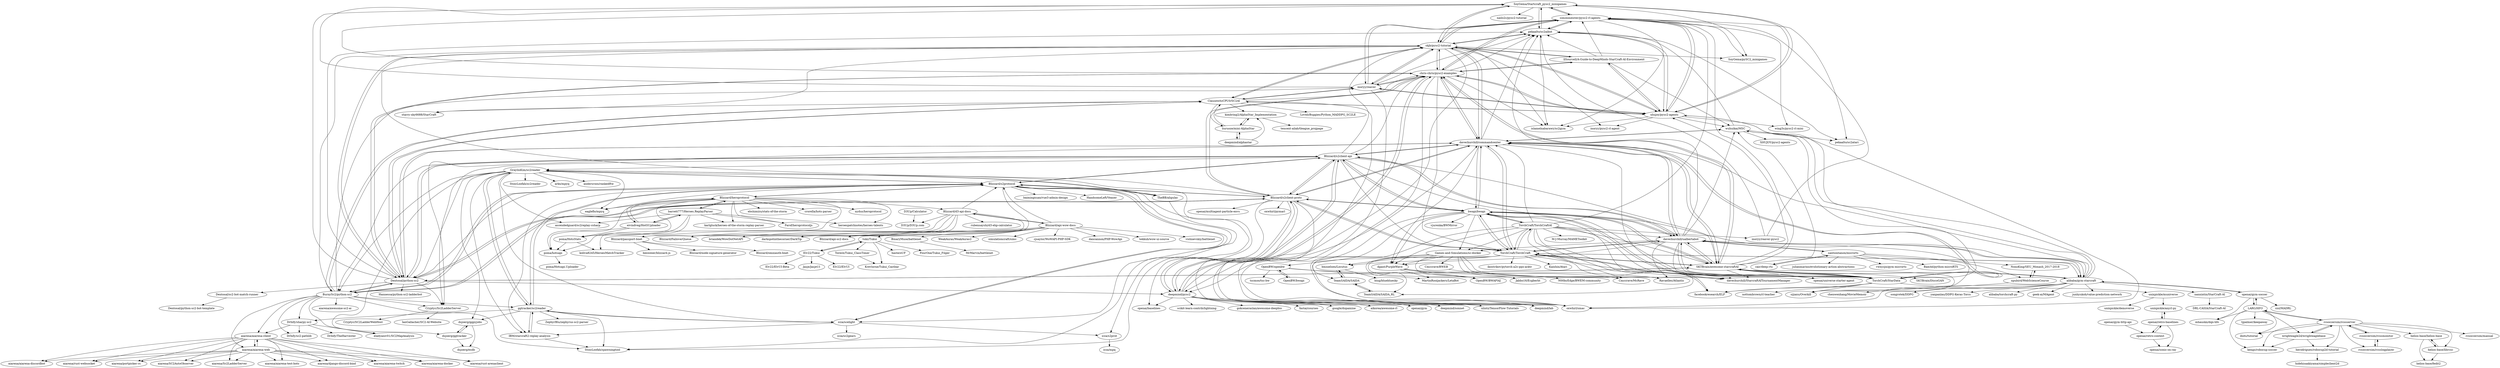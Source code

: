 digraph G {
"SoyGema/Startcraft_pysc2_minigames" -> "simonmeister/pysc2-rl-agents"
"SoyGema/Startcraft_pysc2_minigames" -> "pekaalto/sc2aibot"
"SoyGema/Startcraft_pysc2_minigames" -> "SoyGema/pySC2_minigames"
"SoyGema/Startcraft_pysc2_minigames" -> "skjb/pysc2-tutorial"
"SoyGema/Startcraft_pysc2_minigames" -> "nailo2c/pysc2-tutorial"
"SoyGema/Startcraft_pysc2_minigames" -> "xhujoy/pysc2-agents"
"wuhuikai/MSC" -> "XHUJOY/pysc2-agents"
"wuhuikai/MSC" -> "davechurchill/commandcenter"
"wuhuikai/MSC" -> "pekaalto/sc2aibot"
"wuhuikai/MSC" -> "pekaalto/sc2atari"
"Blizzard/s2client-api" -> "Blizzard/s2client-proto"
"Blizzard/s2client-api" -> "davechurchill/commandcenter"
"Blizzard/s2client-api" -> "deepmind/pysc2"
"Blizzard/s2client-api" -> "Blizzard/s2protocol"
"Blizzard/s2client-api" -> "bwapi/bwapi"
"Blizzard/s2client-api" -> "Dentosal/python-sc2"
"Blizzard/s2client-api" -> "skjb/pysc2-tutorial"
"Blizzard/s2client-api" -> "chris-chris/pysc2-examples"
"Blizzard/s2client-api" -> "davechurchill/ualbertabot"
"Blizzard/s2client-api" -> "TorchCraft/TorchCraft"
"Blizzard/s2client-api" -> "SKTBrain/awesome-starcraftAI"
"Blizzard/s2client-api" -> "TorchCraft/StarData"
"Blizzard/s2client-api" -> "BurnySc2/python-sc2"
"Blizzard/s2client-api" -> "Cryptyc/Sc2LadderServer"
"Blizzard/s2client-api" -> "GraylinKim/sc2reader"
"Blizzard/s2client-proto" -> "deepmind/pysc2"
"Blizzard/s2client-proto" -> "Blizzard/s2client-api"
"Blizzard/s2client-proto" -> "davechurchill/commandcenter"
"Blizzard/s2client-proto" -> "Dentosal/python-sc2"
"Blizzard/s2client-proto" -> "oxwhirl/smac" ["e"=1]
"Blizzard/s2client-proto" -> "chris-chris/pysc2-examples"
"Blizzard/s2client-proto" -> "bwapi/bwapi"
"Blizzard/s2client-proto" -> "Blizzard/s2protocol"
"Blizzard/s2client-proto" -> "TorchCraft/TorchCraft"
"Blizzard/s2client-proto" -> "oxwhirl/pymarl" ["e"=1]
"Blizzard/s2client-proto" -> "openai/baselines" ["e"=1]
"Blizzard/s2client-proto" -> "deepmind/lab" ["e"=1]
"Blizzard/s2client-proto" -> "skjb/pysc2-tutorial"
"Blizzard/s2client-proto" -> "openai/multiagent-particle-envs" ["e"=1]
"Blizzard/s2client-proto" -> "BurnySc2/python-sc2"
"alibaba/gym-starcraft" -> "TorchCraft/TorchCraft"
"alibaba/gym-starcraft" -> "alibaba/torchcraft-py"
"alibaba/gym-starcraft" -> "SKTBrain/awesome-starcraftAI"
"alibaba/gym-starcraft" -> "xhujoy/pysc2-agents"
"alibaba/gym-starcraft" -> "geek-ai/MAgent" ["e"=1]
"alibaba/gym-starcraft" -> "openai/gym-soccer"
"alibaba/gym-starcraft" -> "nanxintin/StarCraft-AI"
"alibaba/gym-starcraft" -> "facebookresearch/ELF" ["e"=1]
"alibaba/gym-starcraft" -> "oxwhirl/smac" ["e"=1]
"alibaba/gym-starcraft" -> "wuhuikai/MSC"
"alibaba/gym-starcraft" -> "davechurchill/ualbertabot"
"alibaba/gym-starcraft" -> "junhyukoh/value-prediction-network" ["e"=1]
"alibaba/gym-starcraft" -> "davechurchill/commandcenter"
"alibaba/gym-starcraft" -> "songrotek/DDPG" ["e"=1]
"alibaba/gym-starcraft" -> "yanpanlau/DDPG-Keras-Torcs" ["e"=1]
"Blizzard/d3-api-docs" -> "Blizzard/api-wow-docs"
"Blizzard/d3-api-docs" -> "Blizzard/api-sc2-docs"
"Blizzard/d3-api-docs" -> "Blizzard/s2protocol"
"Blizzard/d3-api-docs" -> "Blizzard/FailoverQueue"
"Blizzard/d3-api-docs" -> "rubensayshi/d3-ehp-calculator"
"Blizzard/d3-api-docs" -> "briandek/WowDotNetAPI"
"Blizzard/d3-api-docs" -> "Blizzard/passport-bnet"
"Blizzard/d3-api-docs" -> "D3Up/D3Up.com"
"Blizzard/d3-api-docs" -> "darkspotinthecorner/DarkTip"
"LARG/HFO" -> "openai/gym-soccer"
"LARG/HFO" -> "mhauskn/dqn-hfo"
"LARG/HFO" -> "rcsoccersim/rcssserver"
"LARG/HFO" -> "wrighteagle2d/wrighteaglebase"
"LARG/HFO" -> "ibots/tutorial"
"LARG/HFO" -> "kengz/robocup-soccer"
"LARG/HFO" -> "tjpalmer/keepaway"
"deepmind/pysc2" -> "Blizzard/s2client-proto"
"deepmind/pysc2" -> "Blizzard/s2client-api"
"deepmind/pysc2" -> "openai/baselines" ["e"=1]
"deepmind/pysc2" -> "deepmind/lab" ["e"=1]
"deepmind/pysc2" -> "aikorea/awesome-rl" ["e"=1]
"deepmind/pysc2" -> "openai/gym" ["e"=1]
"deepmind/pysc2" -> "deepmind/sonnet" ["e"=1]
"deepmind/pysc2" -> "chris-chris/pysc2-examples"
"deepmind/pysc2" -> "nlintz/TensorFlow-Tutorials" ["e"=1]
"deepmind/pysc2" -> "scikit-learn-contrib/lightning" ["e"=1]
"deepmind/pysc2" -> "gokceneraslan/awesome-deepbio" ["e"=1]
"deepmind/pysc2" -> "fastai/courses" ["e"=1]
"deepmind/pysc2" -> "oxwhirl/smac" ["e"=1]
"deepmind/pysc2" -> "davechurchill/commandcenter"
"deepmind/pysc2" -> "google/dopamine" ["e"=1]
"Dentosal/python-sc2" -> "BurnySc2/python-sc2"
"Dentosal/python-sc2" -> "skjb/pysc2-tutorial"
"Dentosal/python-sc2" -> "ClausewitzCPU0/SC2AI"
"Dentosal/python-sc2" -> "Blizzard/s2client-proto"
"Dentosal/python-sc2" -> "davechurchill/commandcenter"
"Dentosal/python-sc2" -> "deepmind/pysc2"
"Dentosal/python-sc2" -> "chris-chris/pysc2-examples"
"Dentosal/python-sc2" -> "Cryptyc/Sc2LadderServer"
"Dentosal/python-sc2" -> "Blizzard/s2client-api"
"Dentosal/python-sc2" -> "SKTBrain/awesome-starcraftAI"
"Dentosal/python-sc2" -> "SoyGema/Startcraft_pysc2_minigames"
"Dentosal/python-sc2" -> "Dentosal/sc2-bot-match-runner"
"Dentosal/python-sc2" -> "Hannessa/python-sc2-ladderbot"
"Dentosal/python-sc2" -> "pekaalto/sc2aibot"
"Dentosal/python-sc2" -> "Blizzard/s2protocol"
"davechurchill/commandcenter" -> "davechurchill/ualbertabot"
"davechurchill/commandcenter" -> "Blizzard/s2client-api"
"davechurchill/commandcenter" -> "SKTBrain/awesome-starcraftAI"
"davechurchill/commandcenter" -> "wuhuikai/MSC"
"davechurchill/commandcenter" -> "Blizzard/s2client-proto"
"davechurchill/commandcenter" -> "bwapi/bwapi"
"davechurchill/commandcenter" -> "Cryptyc/Sc2LadderServer"
"davechurchill/commandcenter" -> "skjb/pysc2-tutorial"
"davechurchill/commandcenter" -> "chris-chris/pysc2-examples"
"davechurchill/commandcenter" -> "TorchCraft/StarData"
"davechurchill/commandcenter" -> "TorchCraft/TorchCraft"
"davechurchill/commandcenter" -> "davechurchill/StarcraftAITournamentManager"
"davechurchill/commandcenter" -> "pekaalto/sc2aibot"
"davechurchill/commandcenter" -> "Dentosal/python-sc2"
"davechurchill/commandcenter" -> "dgant/PurpleWave"
"kimbring2/AlphaStar_Implementation" -> "liuruoze/mini-AlphaStar"
"kimbring2/AlphaStar_Implementation" -> "tencent-ailab/tleague_projpage" ["e"=1]
"skjb/pysc2-tutorial" -> "chris-chris/pysc2-examples"
"skjb/pysc2-tutorial" -> "xhujoy/pysc2-agents"
"skjb/pysc2-tutorial" -> "simonmeister/pysc2-rl-agents"
"skjb/pysc2-tutorial" -> "SoyGema/Startcraft_pysc2_minigames"
"skjb/pysc2-tutorial" -> "pekaalto/sc2aibot"
"skjb/pysc2-tutorial" -> "inoryy/reaver"
"skjb/pysc2-tutorial" -> "Dentosal/python-sc2"
"skjb/pysc2-tutorial" -> "ClausewitzCPU0/SC2AI"
"skjb/pysc2-tutorial" -> "SoyGema/pySC2_minigames"
"skjb/pysc2-tutorial" -> "davechurchill/commandcenter"
"skjb/pysc2-tutorial" -> "oxwhirl/smac" ["e"=1]
"skjb/pysc2-tutorial" -> "islamelnabarawy/sc2gym"
"skjb/pysc2-tutorial" -> "llSourcell/A-Guide-to-DeepMinds-StarCraft-AI-Environment"
"skjb/pysc2-tutorial" -> "inoryy/pysc2-rl-agent"
"skjb/pysc2-tutorial" -> "starry-sky6688/StarCraft" ["e"=1]
"ClausewitzCPU0/SC2AI" -> "skjb/pysc2-tutorial"
"ClausewitzCPU0/SC2AI" -> "Dentosal/python-sc2"
"ClausewitzCPU0/SC2AI" -> "BurnySc2/python-sc2"
"ClausewitzCPU0/SC2AI" -> "xhujoy/pysc2-agents"
"ClausewitzCPU0/SC2AI" -> "inoryy/reaver"
"ClausewitzCPU0/SC2AI" -> "liuruoze/mini-AlphaStar"
"ClausewitzCPU0/SC2AI" -> "kimbring2/AlphaStar_Implementation"
"ClausewitzCPU0/SC2AI" -> "oxwhirl/smac" ["e"=1]
"ClausewitzCPU0/SC2AI" -> "starry-sky6688/StarCraft" ["e"=1]
"ClausewitzCPU0/SC2AI" -> "LovelyBuggies/Python_MADDPG_SC2LE"
"ClausewitzCPU0/SC2AI" -> "chris-chris/pysc2-examples"
"BurnySc2/python-sc2" -> "DrInfy/sharpy-sc2"
"BurnySc2/python-sc2" -> "Dentosal/python-sc2"
"BurnySc2/python-sc2" -> "ClausewitzCPU0/SC2AI"
"BurnySc2/python-sc2" -> "aiarena/aiarena-web"
"BurnySc2/python-sc2" -> "eladyaniv01/SC2MapAnalysis"
"BurnySc2/python-sc2" -> "ggtracker/sc2reader"
"BurnySc2/python-sc2" -> "aiarena/aiarena-client"
"BurnySc2/python-sc2" -> "StoicLoofah/spawningtool"
"BurnySc2/python-sc2" -> "skjb/pysc2-tutorial"
"BurnySc2/python-sc2" -> "Blizzard/s2protocol"
"BurnySc2/python-sc2" -> "Blizzard/s2client-proto"
"BurnySc2/python-sc2" -> "Cryptyc/Sc2LadderServer"
"BurnySc2/python-sc2" -> "aiarena/awesome-sc2-ai"
"BurnySc2/python-sc2" -> "DrInfy/sc2-pathlib"
"BurnySc2/python-sc2" -> "inoryy/reaver"
"bwapi/bwapi" -> "davechurchill/ualbertabot"
"bwapi/bwapi" -> "TorchCraft/TorchCraft"
"bwapi/bwapi" -> "davechurchill/commandcenter"
"bwapi/bwapi" -> "SKTBrain/awesome-starcraftAI"
"bwapi/bwapi" -> "Blizzard/s2client-api"
"bwapi/bwapi" -> "Blizzard/s2client-proto"
"bwapi/bwapi" -> "deepmind/pysc2"
"bwapi/bwapi" -> "vjurenka/BWMirror"
"bwapi/bwapi" -> "OpenBW/openbw"
"bwapi/bwapi" -> "TorchCraft/StarData"
"bwapi/bwapi" -> "Games-and-Simulations/sc-docker"
"bwapi/bwapi" -> "TorchCraft/TorchCraftAI"
"bwapi/bwapi" -> "dgant/PurpleWave"
"bwapi/bwapi" -> "davechurchill/StarcraftAITournamentManager"
"bwapi/bwapi" -> "alibaba/gym-starcraft"
"Blizzard/heroprotocol" -> "barrett777/Heroes.ReplayParser"
"Blizzard/heroprotocol" -> "Farof/heroprotocoljs"
"Blizzard/heroprotocol" -> "eivindveg/HotSUploader"
"Blizzard/heroprotocol" -> "poma/HotsStats"
"Blizzard/heroprotocol" -> "heroespatchnotes/heroes-talents"
"Blizzard/heroprotocol" -> "poma/hotsapi"
"Blizzard/heroprotocol" -> "Blizzard/s2protocol"
"Blizzard/heroprotocol" -> "nydus/heroprotocol"
"Blizzard/heroprotocol" -> "ebshimizu/stats-of-the-storm"
"Blizzard/heroprotocol" -> "koliva8245/HeroesMatchTracker"
"Blizzard/heroprotocol" -> "crorella/hots-parser"
"Blizzard/heroprotocol" -> "eagleflo/mpyq"
"Blizzard/heroprotocol" -> "Blizzard/d3-api-docs"
"Blizzard/heroprotocol" -> "karlgluck/heroes-of-the-storm-replay-parser"
"OpenBW/openbw" -> "OpenBW/bwapi"
"OpenBW/openbw" -> "OpenBW/BWAPI4J"
"OpenBW/openbw" -> "MartinRooijackers/LetaBot"
"OpenBW/openbw" -> "tscmoo/tsc-bw"
"TorchCraft/TorchCraft" -> "SKTBrain/awesome-starcraftAI"
"TorchCraft/TorchCraft" -> "bwapi/bwapi"
"TorchCraft/TorchCraft" -> "TorchCraft/StarData"
"TorchCraft/TorchCraft" -> "alibaba/gym-starcraft"
"TorchCraft/TorchCraft" -> "facebookresearch/ELF" ["e"=1]
"TorchCraft/TorchCraft" -> "davechurchill/ualbertabot"
"TorchCraft/TorchCraft" -> "davechurchill/commandcenter"
"TorchCraft/TorchCraft" -> "TorchCraft/TorchCraftAI"
"TorchCraft/TorchCraft" -> "bmnielsen/Locutus"
"TorchCraft/TorchCraft" -> "ikostrikov/pytorch-a2c-ppo-acktr" ["e"=1]
"TorchCraft/TorchCraft" -> "Blizzard/s2client-proto"
"TorchCraft/TorchCraft" -> "deepmind/pysc2"
"TorchCraft/TorchCraft" -> "openai/universe-starter-agent" ["e"=1]
"TorchCraft/TorchCraft" -> "deepmind/lab" ["e"=1]
"TorchCraft/TorchCraft" -> "Kaixhin/Atari" ["e"=1]
"TheBB/aligulac" -> "icza/scelight"
"TheBB/aligulac" -> "GraylinKim/sc2reader"
"TeamSAIDA/SAIDA" -> "bmnielsen/Locutus"
"TeamSAIDA/SAIDA" -> "TeamSAIDA/SAIDA_RL"
"bmnielsen/Locutus" -> "TeamSAIDA/SAIDA"
"bmnielsen/Locutus" -> "biug/bluebluesky"
"dgant/PurpleWave" -> "Cmccrave/McRave"
"dgant/PurpleWave" -> "Jabbo16/Ecgberht"
"dgant/PurpleWave" -> "MartinRooijackers/LetaBot"
"dgant/PurpleWave" -> "Ravaelles/Atlantis"
"dgant/PurpleWave" -> "OpenBW/BWAPI4J"
"TorchCraft/StarData" -> "TorchCraft/TorchCraft"
"TorchCraft/StarData" -> "davechurchill/commandcenter"
"TorchCraft/StarData" -> "wuhuikai/MSC"
"TorchCraft/StarData" -> "SKTBrain/awesome-starcraftAI"
"TorchCraft/StarData" -> "facebookresearch/ELF" ["e"=1]
"TorchCraft/StarData" -> "davechurchill/ualbertabot"
"TorchCraft/StarData" -> "bwapi/bwapi"
"TorchCraft/StarData" -> "unixpickle/muniverse"
"TorchCraft/StarData" -> "nottombrown/rl-teacher" ["e"=1]
"TorchCraft/StarData" -> "sijiaxu/Overkill"
"IBM/starcraft2-replay-analysis" -> "ggtracker/sc2reader"
"IBM/starcraft2-replay-analysis" -> "StoicLoofah/spawningtool"
"unixpickle/muniverse" -> "unixpickle/demoverse"
"unixpickle/muniverse" -> "unixpickle/anyrl-py"
"liuruoze/mini-AlphaStar" -> "kimbring2/AlphaStar_Implementation"
"liuruoze/mini-AlphaStar" -> "deepmind/alphastar"
"liuruoze/mini-AlphaStar" -> "ClausewitzCPU0/SC2AI"
"NonoKing/SEU_Monash_2017-2018" -> "npubird/WebScienceCourse"
"npubird/WebScienceCourse" -> "NonoKing/SEU_Monash_2017-2018"
"npubird/WebScienceCourse" -> "chenwenhang/MovieMemoir"
"wrighteagle2d/wrighteaglebase" -> "herodrigues/robocup2d-tutorial"
"wrighteagle2d/wrighteaglebase" -> "kengz/robocup-soccer"
"wrighteagle2d/wrighteaglebase" -> "rcsoccersim/rcssserver"
"openai/gym-http-api" -> "openai/retro-contest"
"chris-chris/pysc2-examples" -> "skjb/pysc2-tutorial"
"chris-chris/pysc2-examples" -> "xhujoy/pysc2-agents"
"chris-chris/pysc2-examples" -> "simonmeister/pysc2-rl-agents"
"chris-chris/pysc2-examples" -> "pekaalto/sc2aibot"
"chris-chris/pysc2-examples" -> "llSourcell/A-Guide-to-DeepMinds-StarCraft-AI-Environment"
"chris-chris/pysc2-examples" -> "deepmind/pysc2"
"chris-chris/pysc2-examples" -> "davechurchill/commandcenter"
"chris-chris/pysc2-examples" -> "inoryy/reaver"
"chris-chris/pysc2-examples" -> "SoyGema/Startcraft_pysc2_minigames"
"chris-chris/pysc2-examples" -> "Blizzard/s2client-proto"
"chris-chris/pysc2-examples" -> "SKTBrain/awesome-starcraftAI"
"chris-chris/pysc2-examples" -> "oxwhirl/smac" ["e"=1]
"chris-chris/pysc2-examples" -> "Dentosal/python-sc2"
"chris-chris/pysc2-examples" -> "TorchCraft/TorchCraft"
"chris-chris/pysc2-examples" -> "islamelnabarawy/sc2gym"
"santiontanon/microrts" -> "vwxyzjn/gym-microrts"
"santiontanon/microrts" -> "npubird/WebScienceCourse"
"santiontanon/microrts" -> "Bam4d/python-microRTS"
"santiontanon/microrts" -> "cair/deep-rts"
"santiontanon/microrts" -> "NonoKing/SEU_Monash_2017-2018"
"santiontanon/microrts" -> "julianmarino/evolutionary-action-abstractions"
"santiontanon/microrts" -> "davechurchill/ualbertabot"
"SKTBrain/awesome-starcraftAI" -> "davechurchill/commandcenter"
"SKTBrain/awesome-starcraftAI" -> "TorchCraft/TorchCraft"
"SKTBrain/awesome-starcraftAI" -> "davechurchill/ualbertabot"
"SKTBrain/awesome-starcraftAI" -> "bwapi/bwapi"
"SKTBrain/awesome-starcraftAI" -> "chris-chris/pysc2-examples"
"SKTBrain/awesome-starcraftAI" -> "alibaba/gym-starcraft"
"SKTBrain/awesome-starcraftAI" -> "TorchCraft/StarData"
"SKTBrain/awesome-starcraftAI" -> "sijiaxu/Overkill"
"SKTBrain/awesome-starcraftAI" -> "openai/universe-starter-agent" ["e"=1]
"SKTBrain/awesome-starcraftAI" -> "wuhuikai/MSC"
"SKTBrain/awesome-starcraftAI" -> "simonmeister/pysc2-rl-agents"
"SKTBrain/awesome-starcraftAI" -> "davechurchill/StarcraftAITournamentManager"
"SKTBrain/awesome-starcraftAI" -> "SKTBrain/DiscoGAN" ["e"=1]
"SKTBrain/awesome-starcraftAI" -> "Dentosal/python-sc2"
"SKTBrain/awesome-starcraftAI" -> "xhujoy/pysc2-agents"
"Elv22/Tukui" -> "tukz/Tukui"
"Elv22/Tukui" -> "Elv22/ElvUI-Beta"
"Elv22/Tukui" -> "Jasje/JasjeUI"
"Elv22/Tukui" -> "Elv22/ElvUI"
"simonmeister/pysc2-rl-agents" -> "pekaalto/sc2aibot"
"simonmeister/pysc2-rl-agents" -> "SoyGema/Startcraft_pysc2_minigames"
"simonmeister/pysc2-rl-agents" -> "xhujoy/pysc2-agents"
"simonmeister/pysc2-rl-agents" -> "pekaalto/sc2atari"
"simonmeister/pysc2-rl-agents" -> "skjb/pysc2-tutorial"
"simonmeister/pysc2-rl-agents" -> "islamelnabarawy/sc2gym"
"simonmeister/pysc2-rl-agents" -> "SoyGema/pySC2_minigames"
"simonmeister/pysc2-rl-agents" -> "chris-chris/pysc2-examples"
"simonmeister/pysc2-rl-agents" -> "inoryy/reaver"
"simonmeister/pysc2-rl-agents" -> "wing3s/pysc2-rl-mini"
"inoryy/reaver-pysc2" -> "simonmeister/pysc2-rl-agents"
"inoryy/reaver-pysc2" -> "pekaalto/sc2aibot"
"xhujoy/pysc2-agents" -> "pekaalto/sc2aibot"
"xhujoy/pysc2-agents" -> "skjb/pysc2-tutorial"
"xhujoy/pysc2-agents" -> "simonmeister/pysc2-rl-agents"
"xhujoy/pysc2-agents" -> "chris-chris/pysc2-examples"
"xhujoy/pysc2-agents" -> "islamelnabarawy/sc2gym"
"xhujoy/pysc2-agents" -> "SoyGema/Startcraft_pysc2_minigames"
"xhujoy/pysc2-agents" -> "llSourcell/A-Guide-to-DeepMinds-StarCraft-AI-Environment"
"xhujoy/pysc2-agents" -> "wuhuikai/MSC"
"xhujoy/pysc2-agents" -> "ClausewitzCPU0/SC2AI"
"xhujoy/pysc2-agents" -> "inoryy/pysc2-rl-agent"
"xhujoy/pysc2-agents" -> "inoryy/reaver"
"xhujoy/pysc2-agents" -> "oxwhirl/smac" ["e"=1]
"xhujoy/pysc2-agents" -> "wing3s/pysc2-rl-mini"
"openai/gym-soccer" -> "LARG/HFO"
"openai/gym-soccer" -> "sisl/MADRL" ["e"=1]
"openai/gym-soccer" -> "mhauskn/dqn-hfo"
"openai/gym-soccer" -> "alibaba/gym-starcraft"
"Cryptyc/Sc2LadderServer" -> "Cryptyc/SC2LadderWebHost"
"Cryptyc/Sc2LadderServer" -> "IanGallacher/SC2-AI-Website"
"ggtracker/sc2reader" -> "StoicLoofah/spawningtool"
"ggtracker/sc2reader" -> "IBM/starcraft2-replay-analysis"
"ggtracker/sc2reader" -> "icza/scelight"
"ggtracker/sc2reader" -> "GraylinKim/sc2reader"
"ggtracker/sc2reader" -> "Blizzard/s2protocol"
"ggtracker/sc2reader" -> "DrInfy/sharpy-sc2"
"ggtracker/sc2reader" -> "ZephyrBlu/zephyrus-sc2-parser"
"ggtracker/sc2reader" -> "dsjoerg/ggpyjobs"
"icza/scelight" -> "icza/sc2gears"
"icza/scelight" -> "ggtracker/sc2reader"
"icza/scelight" -> "icza/s2prot"
"icza/scelight" -> "IBM/starcraft2-replay-analysis"
"icza/scelight" -> "Blizzard/s2protocol"
"Blizzard/s2protocol" -> "GraylinKim/sc2reader"
"Blizzard/s2protocol" -> "ggtracker/sc2reader"
"Blizzard/s2protocol" -> "icza/scelight"
"Blizzard/s2protocol" -> "Blizzard/api-sc2-docs"
"Blizzard/s2protocol" -> "Blizzard/s2client-api"
"Blizzard/s2protocol" -> "Blizzard/s2client-proto"
"Blizzard/s2protocol" -> "icza/s2prot"
"Blizzard/s2protocol" -> "BurnySc2/python-sc2"
"Blizzard/s2protocol" -> "IBM/starcraft2-replay-analysis"
"Blizzard/s2protocol" -> "eagleflo/mpyq"
"Blizzard/s2protocol" -> "baimingxuan/vue3-admin-design" ["e"=1]
"Blizzard/s2protocol" -> "StoicLoofah/spawningtool"
"Blizzard/s2protocol" -> "HandsomeLeft/Veaser" ["e"=1]
"Blizzard/s2protocol" -> "Blizzard/heroprotocol"
"Blizzard/s2protocol" -> "TheBB/aligulac"
"davechurchill/ualbertabot" -> "davechurchill/commandcenter"
"davechurchill/ualbertabot" -> "bwapi/bwapi"
"davechurchill/ualbertabot" -> "SKTBrain/awesome-starcraftAI"
"davechurchill/ualbertabot" -> "TorchCraft/TorchCraft"
"davechurchill/ualbertabot" -> "davechurchill/StarcraftAITournamentManager"
"davechurchill/ualbertabot" -> "Ravaelles/Atlantis"
"davechurchill/ualbertabot" -> "santiontanon/microrts"
"davechurchill/ualbertabot" -> "dgant/PurpleWave"
"davechurchill/ualbertabot" -> "sijiaxu/Overkill"
"davechurchill/ualbertabot" -> "Games-and-Simulations/sc-docker"
"davechurchill/ualbertabot" -> "pekaalto/sc2aibot"
"davechurchill/ualbertabot" -> "alibaba/gym-starcraft"
"davechurchill/ualbertabot" -> "wuhuikai/MSC"
"davechurchill/ualbertabot" -> "TorchCraft/StarData"
"davechurchill/ualbertabot" -> "Blizzard/s2client-api"
"pekaalto/sc2aibot" -> "simonmeister/pysc2-rl-agents"
"pekaalto/sc2aibot" -> "pekaalto/sc2atari"
"pekaalto/sc2aibot" -> "xhujoy/pysc2-agents"
"pekaalto/sc2aibot" -> "islamelnabarawy/sc2gym"
"pekaalto/sc2aibot" -> "SoyGema/Startcraft_pysc2_minigames"
"pekaalto/sc2aibot" -> "skjb/pysc2-tutorial"
"nanxintin/StarCraft-AI" -> "DRL-CASIA/StarCraft-AI"
"Blizzard/api-wow-docs" -> "Blizzard/d3-api-docs"
"Blizzard/api-wow-docs" -> "Blizzard/api-sc2-docs"
"Blizzard/api-wow-docs" -> "Blizzard/passport-bnet"
"Blizzard/api-wow-docs" -> "darkspotinthecorner/DarkTip"
"Blizzard/api-wow-docs" -> "tekkub/wow-ui-source" ["e"=1]
"Blizzard/api-wow-docs" -> "BinaryMuse/battlenet"
"Blizzard/api-wow-docs" -> "briandek/WowDotNetAPI"
"Blizzard/api-wow-docs" -> "vishnevskiy/battlenet"
"Blizzard/api-wow-docs" -> "Blizzard/FailoverQueue"
"Blizzard/api-wow-docs" -> "tukz/Tukui"
"Blizzard/api-wow-docs" -> "Blizzard/s2protocol"
"Blizzard/api-wow-docs" -> "WeakAuras/WeakAuras2" ["e"=1]
"Blizzard/api-wow-docs" -> "simulationcraft/simc" ["e"=1]
"Blizzard/api-wow-docs" -> "cjsaylor/WoWAPI-PHP-SDK"
"Blizzard/api-wow-docs" -> "dancannon/PHP-WowApi"
"deepmind/alphastar" -> "liuruoze/mini-AlphaStar"
"deepmind/alphastar" -> "kimbring2/AlphaStar_Implementation"
"GraylinKim/sc2reader" -> "Blizzard/s2protocol"
"GraylinKim/sc2reader" -> "ggtracker/sc2reader"
"GraylinKim/sc2reader" -> "ascendedguard/sc2replay-csharp"
"GraylinKim/sc2reader" -> "StoicLoofah/spawningtool"
"GraylinKim/sc2reader" -> "dsjoerg/ggpyjobs"
"GraylinKim/sc2reader" -> "IBM/starcraft2-replay-analysis"
"GraylinKim/sc2reader" -> "dsjoerg/ggtracker"
"GraylinKim/sc2reader" -> "TheBB/aligulac"
"GraylinKim/sc2reader" -> "icza/scelight"
"GraylinKim/sc2reader" -> "eagleflo/mpyq"
"GraylinKim/sc2reader" -> "arkx/mpyq"
"GraylinKim/sc2reader" -> "BurnySc2/python-sc2"
"GraylinKim/sc2reader" -> "andersroos/rankedftw"
"GraylinKim/sc2reader" -> "Dentosal/python-sc2"
"GraylinKim/sc2reader" -> "StoicLoofah/sc2reader"
"icza/s2prot" -> "icza/mpq"
"llSourcell/A-Guide-to-DeepMinds-StarCraft-AI-Environment" -> "xhujoy/pysc2-agents"
"llSourcell/A-Guide-to-DeepMinds-StarCraft-AI-Environment" -> "pekaalto/sc2aibot"
"llSourcell/A-Guide-to-DeepMinds-StarCraft-AI-Environment" -> "chris-chris/pysc2-examples"
"llSourcell/A-Guide-to-DeepMinds-StarCraft-AI-Environment" -> "skjb/pysc2-tutorial"
"llSourcell/A-Guide-to-DeepMinds-StarCraft-AI-Environment" -> "simonmeister/pysc2-rl-agents"
"llSourcell/A-Guide-to-DeepMinds-StarCraft-AI-Environment" -> "wuhuikai/MSC"
"poma/HotsStats" -> "poma/hotsapi"
"poma/HotsStats" -> "koliva8245/HeroesMatchTracker"
"TorchCraft/TorchCraftAI" -> "TorchCraft/TorchCraft"
"TorchCraft/TorchCraftAI" -> "dgant/PurpleWave"
"TorchCraft/TorchCraftAI" -> "Games-and-Simulations/sc-docker"
"TorchCraft/TorchCraftAI" -> "bwapi/bwapi"
"TorchCraft/TorchCraftAI" -> "TeamSAIDA/SAIDA"
"TorchCraft/TorchCraftAI" -> "davechurchill/commandcenter"
"TorchCraft/TorchCraftAI" -> "SKTBrain/awesome-starcraftAI"
"TorchCraft/TorchCraftAI" -> "TeamSAIDA/SAIDA_RL"
"TorchCraft/TorchCraftAI" -> "davechurchill/ualbertabot"
"TorchCraft/TorchCraftAI" -> "inoryy/reaver-pysc2"
"TorchCraft/TorchCraftAI" -> "Cmccrave/McRave"
"TorchCraft/TorchCraftAI" -> "M-J-Murray/MAMEToolkit" ["e"=1]
"TorchCraft/TorchCraftAI" -> "facebookresearch/ELF" ["e"=1]
"TorchCraft/TorchCraftAI" -> "simonmeister/pysc2-rl-agents"
"TorchCraft/TorchCraftAI" -> "TorchCraft/StarData"
"Blizzard/passport-bnet" -> "Blizzard/omniauth-bnet"
"Blizzard/passport-bnet" -> "benweier/blizzard.js"
"Blizzard/passport-bnet" -> "Blizzard/node-signature-generator"
"herodrigues/robocup2d-tutorial" -> "hidehisaakiyama/simpleclient2d"
"openai/retro-baselines" -> "openai/retro-contest"
"openai/retro-baselines" -> "openai/sonic-on-ray"
"openai/retro-baselines" -> "unixpickle/anyrl-py"
"unixpickle/anyrl-py" -> "openai/retro-baselines"
"cair/deep-rts" -> "santiontanon/microrts"
"barrett777/Heroes.ReplayParser" -> "Blizzard/heroprotocol"
"barrett777/Heroes.ReplayParser" -> "eivindveg/HotSUploader"
"barrett777/Heroes.ReplayParser" -> "karlgluck/heroes-of-the-storm-replay-parser"
"barrett777/Heroes.ReplayParser" -> "Farof/heroprotocoljs"
"barrett777/Heroes.ReplayParser" -> "poma/HotsStats"
"barrett777/Heroes.ReplayParser" -> "heroespatchnotes/heroes-talents"
"barrett777/Heroes.ReplayParser" -> "ascendedguard/sc2replay-csharp"
"barrett777/Heroes.ReplayParser" -> "poma/hotsapi"
"rcsoccersim/rcssmonitor" -> "rcsoccersim/rcssserver"
"rcsoccersim/rcssmonitor" -> "rcsoccersim/rcsslogplayer"
"rcsoccersim/rcssserver" -> "rcsoccersim/rcssmonitor"
"rcsoccersim/rcssserver" -> "rcsoccersim/rcsslogplayer"
"rcsoccersim/rcssserver" -> "helios-base/helios-base"
"rcsoccersim/rcssserver" -> "helios-base/librcsc"
"rcsoccersim/rcssserver" -> "wrighteagle2d/wrighteaglebase"
"rcsoccersim/rcssserver" -> "rcsoccersim/manual"
"rcsoccersim/rcssserver" -> "kengz/robocup-soccer"
"rcsoccersim/rcssserver" -> "herodrigues/robocup2d-tutorial"
"rcsoccersim/rcssserver" -> "ibots/tutorial"
"rcsoccersim/rcssserver" -> "LARG/HFO"
"eivindveg/HotSUploader" -> "barrett777/Heroes.ReplayParser"
"eivindveg/HotSUploader" -> "Blizzard/heroprotocol"
"eivindveg/HotSUploader" -> "poma/HotsStats"
"eivindveg/HotSUploader" -> "poma/hotsapi"
"OpenBW/bwapi" -> "OpenBW/openbw"
"aiarena/aiarena-web" -> "aiarena/aiarena-client"
"aiarena/aiarena-web" -> "aiarena/aiarena-twitch"
"aiarena/aiarena-web" -> "aiarena/aiarena-docker"
"aiarena/aiarena-web" -> "aiarena/rust-arenaclient"
"aiarena/aiarena-web" -> "aiarena/aiarena-discordbot"
"aiarena/aiarena-web" -> "aiarena/rust-websocket"
"aiarena/aiarena-web" -> "aiarena/SC2AutoObserver"
"aiarena/aiarena-web" -> "aiarena/Sc2LadderServer"
"aiarena/aiarena-web" -> "aiarena/aiarena-test-bots"
"aiarena/aiarena-web" -> "aiarena/django-discord-bind"
"aiarena/aiarena-web" -> "aiarena/portpicker-rs"
"helios-base/helios-base" -> "helios-base/fedit2"
"helios-base/helios-base" -> "helios-base/librcsc"
"helios-base/librcsc" -> "helios-base/fedit2"
"helios-base/librcsc" -> "helios-base/helios-base"
"openai/retro-contest" -> "openai/retro-baselines"
"openai/retro-contest" -> "openai/sonic-on-ray"
"BinaryMuse/battlenet" -> "MrMarvin/battlenet"
"rcsoccersim/rcsslogplayer" -> "rcsoccersim/rcssmonitor"
"poma/hotsapi" -> "poma/Hotsapi.Uploader"
"D3Up/Calculator" -> "D3Up/D3Up.com"
"DrInfy/sharpy-sc2" -> "eladyaniv01/SC2MapAnalysis"
"DrInfy/sharpy-sc2" -> "DrInfy/sc2-pathlib"
"DrInfy/sharpy-sc2" -> "aiarena/aiarena-client"
"DrInfy/sharpy-sc2" -> "DrInfy/TheHarvester"
"inoryy/reaver" -> "skjb/pysc2-tutorial"
"inoryy/reaver" -> "simonmeister/pysc2-rl-agents"
"inoryy/reaver" -> "SoyGema/Startcraft_pysc2_minigames"
"inoryy/reaver" -> "chris-chris/pysc2-examples"
"inoryy/reaver" -> "xhujoy/pysc2-agents"
"inoryy/reaver" -> "ClausewitzCPU0/SC2AI"
"inoryy/reaver" -> "oxwhirl/smac" ["e"=1]
"inoryy/reaver" -> "pekaalto/sc2aibot"
"dsjoerg/ggtracker" -> "dsjoerg/ggpyjobs"
"dsjoerg/ggtracker" -> "dsjoerg/esdb"
"tukz/Tukui" -> "FourOne/Tukui_Filger"
"tukz/Tukui" -> "Elv22/Tukui"
"tukz/Tukui" -> "Toresh/Tukui_ClassTimer"
"tukz/Tukui" -> "Krevlorne/Tukui_Castbar"
"tukz/Tukui" -> "haste/oUF" ["e"=1]
"dsjoerg/ggpyjobs" -> "dsjoerg/ggtracker"
"dsjoerg/ggpyjobs" -> "dsjoerg/esdb"
"Games-and-Simulations/sc-docker" -> "dgant/PurpleWave"
"Games-and-Simulations/sc-docker" -> "Ravaelles/Atlantis"
"Games-and-Simulations/sc-docker" -> "davechurchill/StarcraftAITournamentManager"
"Games-and-Simulations/sc-docker" -> "Jabbo16/Ecgberht"
"Games-and-Simulations/sc-docker" -> "Cmccrave/BWEB"
"Games-and-Simulations/sc-docker" -> "OpenBW/BWAPI4J"
"Games-and-Simulations/sc-docker" -> "bmnielsen/Locutus"
"Games-and-Simulations/sc-docker" -> "TeamSAIDA/SAIDA_RL"
"Games-and-Simulations/sc-docker" -> "Cmccrave/McRave"
"Dentosal/sc2-bot-match-runner" -> "Dentosal/python-sc2-bot-template"
"Cmccrave/BWEB" -> "N00byEdge/BWEM-community"
"TeamSAIDA/SAIDA_RL" -> "TeamSAIDA/SAIDA"
"aiarena/aiarena-client" -> "aiarena/aiarena-twitch"
"aiarena/aiarena-client" -> "aiarena/aiarena-docker"
"aiarena/aiarena-client" -> "aiarena/rust-arenaclient"
"aiarena/aiarena-client" -> "aiarena/rust-websocket"
"aiarena/aiarena-client" -> "aiarena/aiarena-discordbot"
"aiarena/aiarena-client" -> "aiarena/Sc2LadderServer"
"aiarena/aiarena-client" -> "aiarena/aiarena-test-bots"
"aiarena/aiarena-client" -> "aiarena/django-discord-bind"
"aiarena/aiarena-client" -> "aiarena/portpicker-rs"
"aiarena/aiarena-client" -> "aiarena/SC2AutoObserver"
"aiarena/aiarena-client" -> "aiarena/aiarena-web"
"Toresh/Tukui_ClassTimer" -> "Krevlorne/Tukui_Castbar"
"SoyGema/Startcraft_pysc2_minigames" ["l"="24.139,37.555"]
"simonmeister/pysc2-rl-agents" ["l"="24.163,37.548"]
"pekaalto/sc2aibot" ["l"="24.173,37.551"]
"SoyGema/pySC2_minigames" ["l"="24.12,37.538"]
"skjb/pysc2-tutorial" ["l"="24.147,37.537"]
"nailo2c/pysc2-tutorial" ["l"="24.124,37.583"]
"xhujoy/pysc2-agents" ["l"="24.155,37.558"]
"wuhuikai/MSC" ["l"="24.195,37.558"]
"XHUJOY/pysc2-agents" ["l"="24.192,37.6"]
"davechurchill/commandcenter" ["l"="24.188,37.52"]
"pekaalto/sc2atari" ["l"="24.181,37.573"]
"Blizzard/s2client-api" ["l"="24.171,37.503"]
"Blizzard/s2client-proto" ["l"="24.157,37.484"]
"deepmind/pysc2" ["l"="24.256,37.518"]
"Blizzard/s2protocol" ["l"="24.077,37.454"]
"bwapi/bwapi" ["l"="24.216,37.491"]
"Dentosal/python-sc2" ["l"="24.141,37.516"]
"chris-chris/pysc2-examples" ["l"="24.168,37.532"]
"davechurchill/ualbertabot" ["l"="24.223,37.525"]
"TorchCraft/TorchCraft" ["l"="24.211,37.512"]
"SKTBrain/awesome-starcraftAI" ["l"="24.199,37.535"]
"TorchCraft/StarData" ["l"="24.234,37.537"]
"BurnySc2/python-sc2" ["l"="24.097,37.501"]
"Cryptyc/Sc2LadderServer" ["l"="24.129,37.499"]
"GraylinKim/sc2reader" ["l"="24.104,37.453"]
"oxwhirl/smac" ["l"="25.319,35.975"]
"oxwhirl/pymarl" ["l"="25.295,35.991"]
"openai/baselines" ["l"="25.044,35.992"]
"deepmind/lab" ["l"="24.969,35.86"]
"openai/multiagent-particle-envs" ["l"="25.289,35.978"]
"alibaba/gym-starcraft" ["l"="24.22,37.565"]
"alibaba/torchcraft-py" ["l"="24.23,37.597"]
"geek-ai/MAgent" ["l"="25.263,35.971"]
"openai/gym-soccer" ["l"="24.24,37.637"]
"nanxintin/StarCraft-AI" ["l"="24.256,37.605"]
"facebookresearch/ELF" ["l"="25.017,35.849"]
"junhyukoh/value-prediction-network" ["l"="25.016,35.785"]
"songrotek/DDPG" ["l"="24.903,35.915"]
"yanpanlau/DDPG-Keras-Torcs" ["l"="24.91,35.94"]
"Blizzard/d3-api-docs" ["l"="24.011,37.378"]
"Blizzard/api-wow-docs" ["l"="24.026,37.354"]
"Blizzard/api-sc2-docs" ["l"="24.04,37.395"]
"Blizzard/FailoverQueue" ["l"="23.997,37.348"]
"rubensayshi/d3-ehp-calculator" ["l"="23.97,37.375"]
"briandek/WowDotNetAPI" ["l"="23.993,37.363"]
"Blizzard/passport-bnet" ["l"="24.025,37.317"]
"D3Up/D3Up.com" ["l"="23.974,37.36"]
"darkspotinthecorner/DarkTip" ["l"="24.007,37.36"]
"LARG/HFO" ["l"="24.256,37.687"]
"mhauskn/dqn-hfo" ["l"="24.248,37.666"]
"rcsoccersim/rcssserver" ["l"="24.267,37.723"]
"wrighteagle2d/wrighteaglebase" ["l"="24.28,37.71"]
"ibots/tutorial" ["l"="24.268,37.703"]
"kengz/robocup-soccer" ["l"="24.256,37.709"]
"tjpalmer/keepaway" ["l"="24.234,37.699"]
"aikorea/awesome-rl" ["l"="24.961,36.021"]
"openai/gym" ["l"="24.91,36.054"]
"deepmind/sonnet" ["l"="24.865,35.774"]
"nlintz/TensorFlow-Tutorials" ["l"="23.401,31.096"]
"scikit-learn-contrib/lightning" ["l"="23.355,31.174"]
"gokceneraslan/awesome-deepbio" ["l"="23.3,31.18"]
"fastai/courses" ["l"="23.416,31.033"]
"google/dopamine" ["l"="25.013,35.966"]
"ClausewitzCPU0/SC2AI" ["l"="24.109,37.547"]
"Dentosal/sc2-bot-match-runner" ["l"="24.097,37.527"]
"Hannessa/python-sc2-ladderbot" ["l"="24.108,37.519"]
"davechurchill/StarcraftAITournamentManager" ["l"="24.199,37.496"]
"dgant/PurpleWave" ["l"="24.234,37.474"]
"kimbring2/AlphaStar_Implementation" ["l"="24.064,37.583"]
"liuruoze/mini-AlphaStar" ["l"="24.084,37.586"]
"tencent-ailab/tleague_projpage" ["l"="25.374,35.904"]
"inoryy/reaver" ["l"="24.131,37.544"]
"islamelnabarawy/sc2gym" ["l"="24.147,37.566"]
"llSourcell/A-Guide-to-DeepMinds-StarCraft-AI-Environment" ["l"="24.168,37.566"]
"inoryy/pysc2-rl-agent" ["l"="24.128,37.571"]
"starry-sky6688/StarCraft" ["l"="25.323,36.003"]
"LovelyBuggies/Python_MADDPG_SC2LE" ["l"="24.077,37.559"]
"DrInfy/sharpy-sc2" ["l"="24.054,37.49"]
"aiarena/aiarena-web" ["l"="24.009,37.53"]
"eladyaniv01/SC2MapAnalysis" ["l"="24.062,37.504"]
"ggtracker/sc2reader" ["l"="24.088,37.445"]
"aiarena/aiarena-client" ["l"="24.017,37.523"]
"StoicLoofah/spawningtool" ["l"="24.082,37.47"]
"aiarena/awesome-sc2-ai" ["l"="24.073,37.514"]
"DrInfy/sc2-pathlib" ["l"="24.072,37.494"]
"vjurenka/BWMirror" ["l"="24.284,37.491"]
"OpenBW/openbw" ["l"="24.244,37.426"]
"Games-and-Simulations/sc-docker" ["l"="24.248,37.469"]
"TorchCraft/TorchCraftAI" ["l"="24.238,37.5"]
"Blizzard/heroprotocol" ["l"="23.991,37.433"]
"barrett777/Heroes.ReplayParser" ["l"="23.967,37.44"]
"Farof/heroprotocoljs" ["l"="23.953,37.415"]
"eivindveg/HotSUploader" ["l"="23.95,37.431"]
"poma/HotsStats" ["l"="23.946,37.452"]
"heroespatchnotes/heroes-talents" ["l"="23.983,37.453"]
"poma/hotsapi" ["l"="23.934,37.438"]
"nydus/heroprotocol" ["l"="24.003,37.416"]
"ebshimizu/stats-of-the-storm" ["l"="23.971,37.405"]
"koliva8245/HeroesMatchTracker" ["l"="23.965,37.46"]
"crorella/hots-parser" ["l"="23.989,37.411"]
"eagleflo/mpyq" ["l"="24.044,37.443"]
"karlgluck/heroes-of-the-storm-replay-parser" ["l"="23.971,37.422"]
"OpenBW/bwapi" ["l"="24.26,37.41"]
"OpenBW/BWAPI4J" ["l"="24.236,37.448"]
"MartinRooijackers/LetaBot" ["l"="24.247,37.442"]
"tscmoo/tsc-bw" ["l"="24.248,37.398"]
"bmnielsen/Locutus" ["l"="24.272,37.466"]
"ikostrikov/pytorch-a2c-ppo-acktr" ["l"="25.045,35.899"]
"openai/universe-starter-agent" ["l"="24.919,35.858"]
"Kaixhin/Atari" ["l"="24.815,35.823"]
"TheBB/aligulac" ["l"="24.098,37.426"]
"icza/scelight" ["l"="24.077,37.43"]
"TeamSAIDA/SAIDA" ["l"="24.292,37.471"]
"TeamSAIDA/SAIDA_RL" ["l"="24.279,37.477"]
"biug/bluebluesky" ["l"="24.296,37.452"]
"Cmccrave/McRave" ["l"="24.26,37.476"]
"Jabbo16/Ecgberht" ["l"="24.255,37.453"]
"Ravaelles/Atlantis" ["l"="24.256,37.487"]
"unixpickle/muniverse" ["l"="24.361,37.531"]
"nottombrown/rl-teacher" ["l"="-24.85,23.039"]
"sijiaxu/Overkill" ["l"="24.24,37.554"]
"IBM/starcraft2-replay-analysis" ["l"="24.066,37.443"]
"unixpickle/demoverse" ["l"="24.389,37.528"]
"unixpickle/anyrl-py" ["l"="24.434,37.532"]
"deepmind/alphastar" ["l"="24.062,37.607"]
"NonoKing/SEU_Monash_2017-2018" ["l"="24.335,37.593"]
"npubird/WebScienceCourse" ["l"="24.342,37.58"]
"chenwenhang/MovieMemoir" ["l"="24.362,37.589"]
"herodrigues/robocup2d-tutorial" ["l"="24.298,37.725"]
"openai/gym-http-api" ["l"="24.537,37.53"]
"openai/retro-contest" ["l"="24.5,37.531"]
"santiontanon/microrts" ["l"="24.302,37.565"]
"vwxyzjn/gym-microrts" ["l"="24.346,37.564"]
"Bam4d/python-microRTS" ["l"="24.326,37.563"]
"cair/deep-rts" ["l"="24.314,37.59"]
"julianmarino/evolutionary-action-abstractions" ["l"="24.298,37.581"]
"SKTBrain/DiscoGAN" ["l"="33.638,32.615"]
"Elv22/Tukui" ["l"="23.945,37.27"]
"tukz/Tukui" ["l"="23.966,37.296"]
"Elv22/ElvUI-Beta" ["l"="23.927,37.253"]
"Jasje/JasjeUI" ["l"="23.946,37.252"]
"Elv22/ElvUI" ["l"="23.92,37.266"]
"wing3s/pysc2-rl-mini" ["l"="24.152,37.581"]
"inoryy/reaver-pysc2" ["l"="24.211,37.553"]
"sisl/MADRL" ["l"="25.309,36.011"]
"Cryptyc/SC2LadderWebHost" ["l"="24.11,37.487"]
"IanGallacher/SC2-AI-Website" ["l"="24.118,37.482"]
"ZephyrBlu/zephyrus-sc2-parser" ["l"="24.082,37.414"]
"dsjoerg/ggpyjobs" ["l"="24.118,37.43"]
"icza/sc2gears" ["l"="24.085,37.399"]
"icza/s2prot" ["l"="24.06,37.418"]
"baimingxuan/vue3-admin-design" ["l"="-24.832,23.116"]
"HandsomeLeft/Veaser" ["l"="-24.84,23.117"]
"DRL-CASIA/StarCraft-AI" ["l"="24.278,37.623"]
"tekkub/wow-ui-source" ["l"="-12.768,38.535"]
"BinaryMuse/battlenet" ["l"="23.997,37.329"]
"vishnevskiy/battlenet" ["l"="24.053,37.329"]
"WeakAuras/WeakAuras2" ["l"="-12.794,38.618"]
"simulationcraft/simc" ["l"="-12.815,38.607"]
"cjsaylor/WoWAPI-PHP-SDK" ["l"="24.032,37.335"]
"dancannon/PHP-WowApi" ["l"="24.057,37.346"]
"ascendedguard/sc2replay-csharp" ["l"="24.025,37.451"]
"dsjoerg/ggtracker" ["l"="24.133,37.425"]
"arkx/mpyq" ["l"="24.132,37.44"]
"andersroos/rankedftw" ["l"="24.117,37.41"]
"StoicLoofah/sc2reader" ["l"="24.124,37.449"]
"icza/mpq" ["l"="24.062,37.393"]
"M-J-Murray/MAMEToolkit" ["l"="25.099,35.802"]
"Blizzard/omniauth-bnet" ["l"="24.011,37.291"]
"benweier/blizzard.js" ["l"="24.038,37.281"]
"Blizzard/node-signature-generator" ["l"="24.042,37.301"]
"hidehisaakiyama/simpleclient2d" ["l"="24.316,37.735"]
"openai/retro-baselines" ["l"="24.47,37.534"]
"openai/sonic-on-ray" ["l"="24.492,37.546"]
"rcsoccersim/rcssmonitor" ["l"="24.247,37.733"]
"rcsoccersim/rcsslogplayer" ["l"="24.251,37.743"]
"helios-base/helios-base" ["l"="24.264,37.751"]
"helios-base/librcsc" ["l"="24.278,37.748"]
"rcsoccersim/manual" ["l"="24.286,37.738"]
"aiarena/aiarena-twitch" ["l"="23.978,37.525"]
"aiarena/aiarena-docker" ["l"="23.978,37.538"]
"aiarena/rust-arenaclient" ["l"="24.014,37.549"]
"aiarena/aiarena-discordbot" ["l"="23.987,37.513"]
"aiarena/rust-websocket" ["l"="24.003,37.51"]
"aiarena/SC2AutoObserver" ["l"="23.99,37.548"]
"aiarena/Sc2LadderServer" ["l"="23.991,37.535"]
"aiarena/aiarena-test-bots" ["l"="23.994,37.522"]
"aiarena/django-discord-bind" ["l"="24.025,37.539"]
"aiarena/portpicker-rs" ["l"="24.003,37.544"]
"helios-base/fedit2" ["l"="24.275,37.762"]
"MrMarvin/battlenet" ["l"="23.981,37.319"]
"poma/Hotsapi.Uploader" ["l"="23.904,37.438"]
"D3Up/Calculator" ["l"="23.951,37.351"]
"DrInfy/TheHarvester" ["l"="24.033,37.49"]
"dsjoerg/esdb" ["l"="24.135,37.413"]
"FourOne/Tukui_Filger" ["l"="23.971,37.275"]
"Toresh/Tukui_ClassTimer" ["l"="23.943,37.289"]
"Krevlorne/Tukui_Castbar" ["l"="23.945,37.301"]
"haste/oUF" ["l"="-12.761,38.506"]
"Cmccrave/BWEB" ["l"="24.282,37.44"]
"Dentosal/python-sc2-bot-template" ["l"="24.074,37.536"]
"N00byEdge/BWEM-community" ["l"="24.302,37.425"]
}
